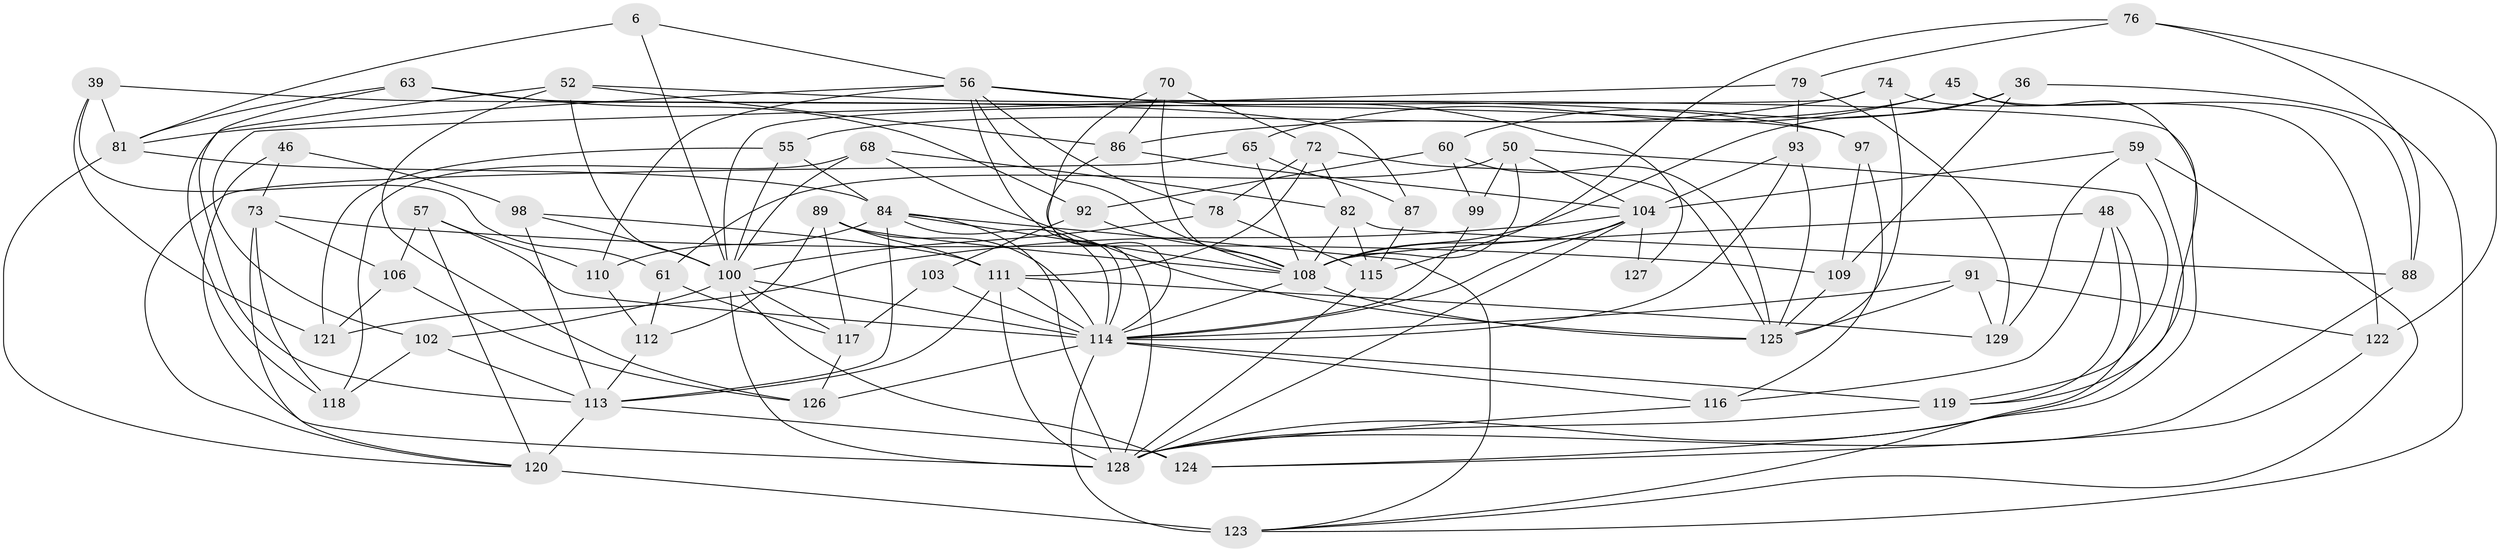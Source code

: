 // original degree distribution, {4: 1.0}
// Generated by graph-tools (version 1.1) at 2025/58/03/09/25 04:58:15]
// undirected, 64 vertices, 163 edges
graph export_dot {
graph [start="1"]
  node [color=gray90,style=filled];
  6;
  36;
  39;
  45;
  46;
  48;
  50 [super="+18"];
  52 [super="+27"];
  55;
  56 [super="+11+12"];
  57;
  59;
  60;
  61;
  63;
  65;
  68;
  70 [super="+67+69"];
  72 [super="+9"];
  73 [super="+32"];
  74;
  76;
  78;
  79;
  81 [super="+31"];
  82 [super="+54"];
  84 [super="+26+77"];
  86 [super="+33"];
  87;
  88;
  89 [super="+80+85"];
  91;
  92;
  93 [super="+43"];
  97;
  98;
  99;
  100 [super="+53+90+96"];
  102;
  103;
  104 [super="+64+71"];
  106;
  108 [super="+83+20+47+107"];
  109;
  110;
  111 [super="+105+101"];
  112;
  113 [super="+38+62"];
  114 [super="+49+51+75+40"];
  115 [super="+2"];
  116;
  117 [super="+58"];
  118;
  119 [super="+41"];
  120 [super="+66"];
  121;
  122;
  123 [super="+17+95"];
  124 [super="+42"];
  125 [super="+5+44"];
  126;
  127;
  128 [super="+24+94"];
  129;
  6 -- 81;
  6 -- 56;
  6 -- 100 [weight=2];
  36 -- 109;
  36 -- 60;
  36 -- 123;
  36 -- 108;
  39 -- 121;
  39 -- 61;
  39 -- 81;
  39 -- 97;
  45 -- 88;
  45 -- 65;
  45 -- 119;
  45 -- 55;
  46 -- 73 [weight=2];
  46 -- 98;
  46 -- 128;
  48 -- 108;
  48 -- 116;
  48 -- 123;
  48 -- 119;
  50 -- 104;
  50 -- 99 [weight=2];
  50 -- 61;
  50 -- 119;
  50 -- 108;
  52 -- 97;
  52 -- 86;
  52 -- 100 [weight=2];
  52 -- 126;
  52 -- 118;
  55 -- 121;
  55 -- 100;
  55 -- 84;
  56 -- 127;
  56 -- 110;
  56 -- 78;
  56 -- 108;
  56 -- 114;
  56 -- 128;
  56 -- 81;
  57 -- 106;
  57 -- 110;
  57 -- 120;
  57 -- 114;
  59 -- 124;
  59 -- 129;
  59 -- 123;
  59 -- 104;
  60 -- 99;
  60 -- 92;
  60 -- 125;
  61 -- 117;
  61 -- 112;
  63 -- 81;
  63 -- 92;
  63 -- 87;
  63 -- 113;
  65 -- 108;
  65 -- 87;
  65 -- 120;
  68 -- 118;
  68 -- 125;
  68 -- 82;
  68 -- 100;
  70 -- 72 [weight=2];
  70 -- 86 [weight=2];
  70 -- 108 [weight=3];
  70 -- 128;
  72 -- 125;
  72 -- 78;
  72 -- 111;
  72 -- 82;
  73 -- 118;
  73 -- 106;
  73 -- 109;
  73 -- 120;
  74 -- 122;
  74 -- 125;
  74 -- 86;
  74 -- 100;
  76 -- 88;
  76 -- 79;
  76 -- 122;
  76 -- 115;
  78 -- 115;
  78 -- 100;
  79 -- 129;
  79 -- 102;
  79 -- 93;
  81 -- 120;
  81 -- 84;
  82 -- 108 [weight=2];
  82 -- 88;
  82 -- 115;
  84 -- 110;
  84 -- 113;
  84 -- 108;
  84 -- 123;
  84 -- 128;
  84 -- 114;
  86 -- 104;
  86 -- 114;
  87 -- 115 [weight=2];
  88 -- 128;
  89 -- 111 [weight=3];
  89 -- 112;
  89 -- 117 [weight=2];
  89 -- 108;
  89 -- 114;
  91 -- 122;
  91 -- 129;
  91 -- 125;
  91 -- 114;
  92 -- 103;
  92 -- 108;
  93 -- 104 [weight=2];
  93 -- 125;
  93 -- 114 [weight=2];
  97 -- 116;
  97 -- 109;
  98 -- 111;
  98 -- 100;
  98 -- 113;
  99 -- 114;
  100 -- 114 [weight=4];
  100 -- 128 [weight=3];
  100 -- 117;
  100 -- 124 [weight=2];
  100 -- 102;
  102 -- 118;
  102 -- 113;
  103 -- 114 [weight=2];
  103 -- 117;
  104 -- 127 [weight=3];
  104 -- 128;
  104 -- 121;
  104 -- 108;
  104 -- 114;
  106 -- 126;
  106 -- 121;
  108 -- 125;
  108 -- 114;
  109 -- 125;
  110 -- 112;
  111 -- 129;
  111 -- 128;
  111 -- 114 [weight=2];
  111 -- 113;
  112 -- 113;
  113 -- 120 [weight=2];
  113 -- 124 [weight=2];
  114 -- 116;
  114 -- 126;
  114 -- 123 [weight=2];
  114 -- 119;
  115 -- 128;
  116 -- 128;
  117 -- 126;
  119 -- 128 [weight=2];
  120 -- 123 [weight=2];
  122 -- 124;
}

